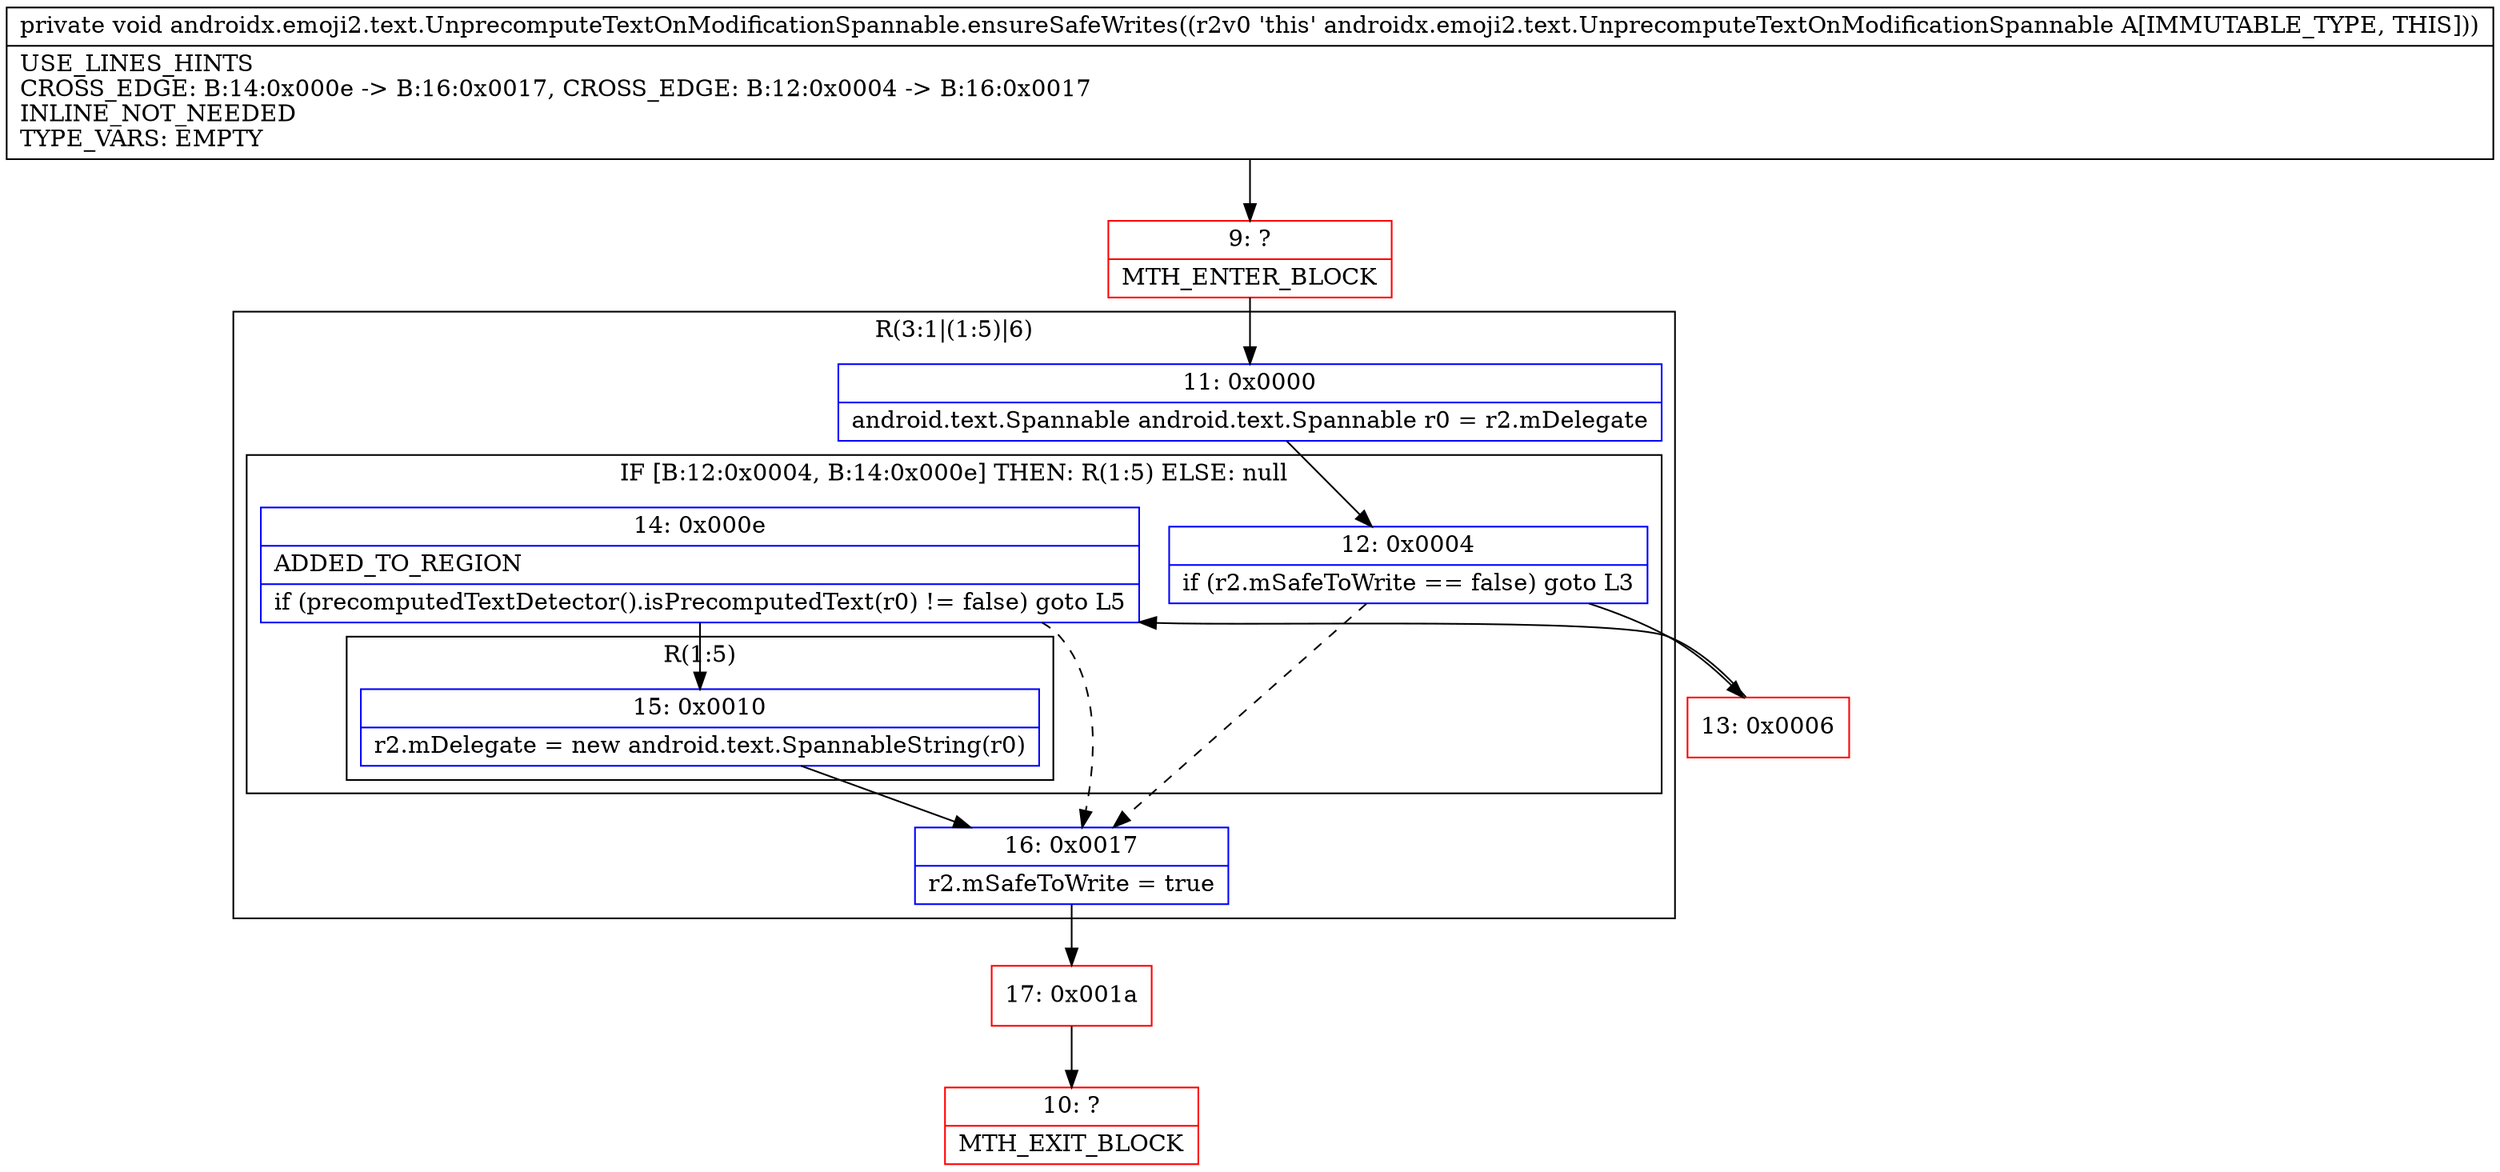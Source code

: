 digraph "CFG forandroidx.emoji2.text.UnprecomputeTextOnModificationSpannable.ensureSafeWrites()V" {
subgraph cluster_Region_1596729806 {
label = "R(3:1|(1:5)|6)";
node [shape=record,color=blue];
Node_11 [shape=record,label="{11\:\ 0x0000|android.text.Spannable android.text.Spannable r0 = r2.mDelegate\l}"];
subgraph cluster_IfRegion_117597993 {
label = "IF [B:12:0x0004, B:14:0x000e] THEN: R(1:5) ELSE: null";
node [shape=record,color=blue];
Node_12 [shape=record,label="{12\:\ 0x0004|if (r2.mSafeToWrite == false) goto L3\l}"];
Node_14 [shape=record,label="{14\:\ 0x000e|ADDED_TO_REGION\l|if (precomputedTextDetector().isPrecomputedText(r0) != false) goto L5\l}"];
subgraph cluster_Region_1206519895 {
label = "R(1:5)";
node [shape=record,color=blue];
Node_15 [shape=record,label="{15\:\ 0x0010|r2.mDelegate = new android.text.SpannableString(r0)\l}"];
}
}
Node_16 [shape=record,label="{16\:\ 0x0017|r2.mSafeToWrite = true\l}"];
}
Node_9 [shape=record,color=red,label="{9\:\ ?|MTH_ENTER_BLOCK\l}"];
Node_13 [shape=record,color=red,label="{13\:\ 0x0006}"];
Node_17 [shape=record,color=red,label="{17\:\ 0x001a}"];
Node_10 [shape=record,color=red,label="{10\:\ ?|MTH_EXIT_BLOCK\l}"];
MethodNode[shape=record,label="{private void androidx.emoji2.text.UnprecomputeTextOnModificationSpannable.ensureSafeWrites((r2v0 'this' androidx.emoji2.text.UnprecomputeTextOnModificationSpannable A[IMMUTABLE_TYPE, THIS]))  | USE_LINES_HINTS\lCROSS_EDGE: B:14:0x000e \-\> B:16:0x0017, CROSS_EDGE: B:12:0x0004 \-\> B:16:0x0017\lINLINE_NOT_NEEDED\lTYPE_VARS: EMPTY\l}"];
MethodNode -> Node_9;Node_11 -> Node_12;
Node_12 -> Node_13;
Node_12 -> Node_16[style=dashed];
Node_14 -> Node_15;
Node_14 -> Node_16[style=dashed];
Node_15 -> Node_16;
Node_16 -> Node_17;
Node_9 -> Node_11;
Node_13 -> Node_14;
Node_17 -> Node_10;
}

